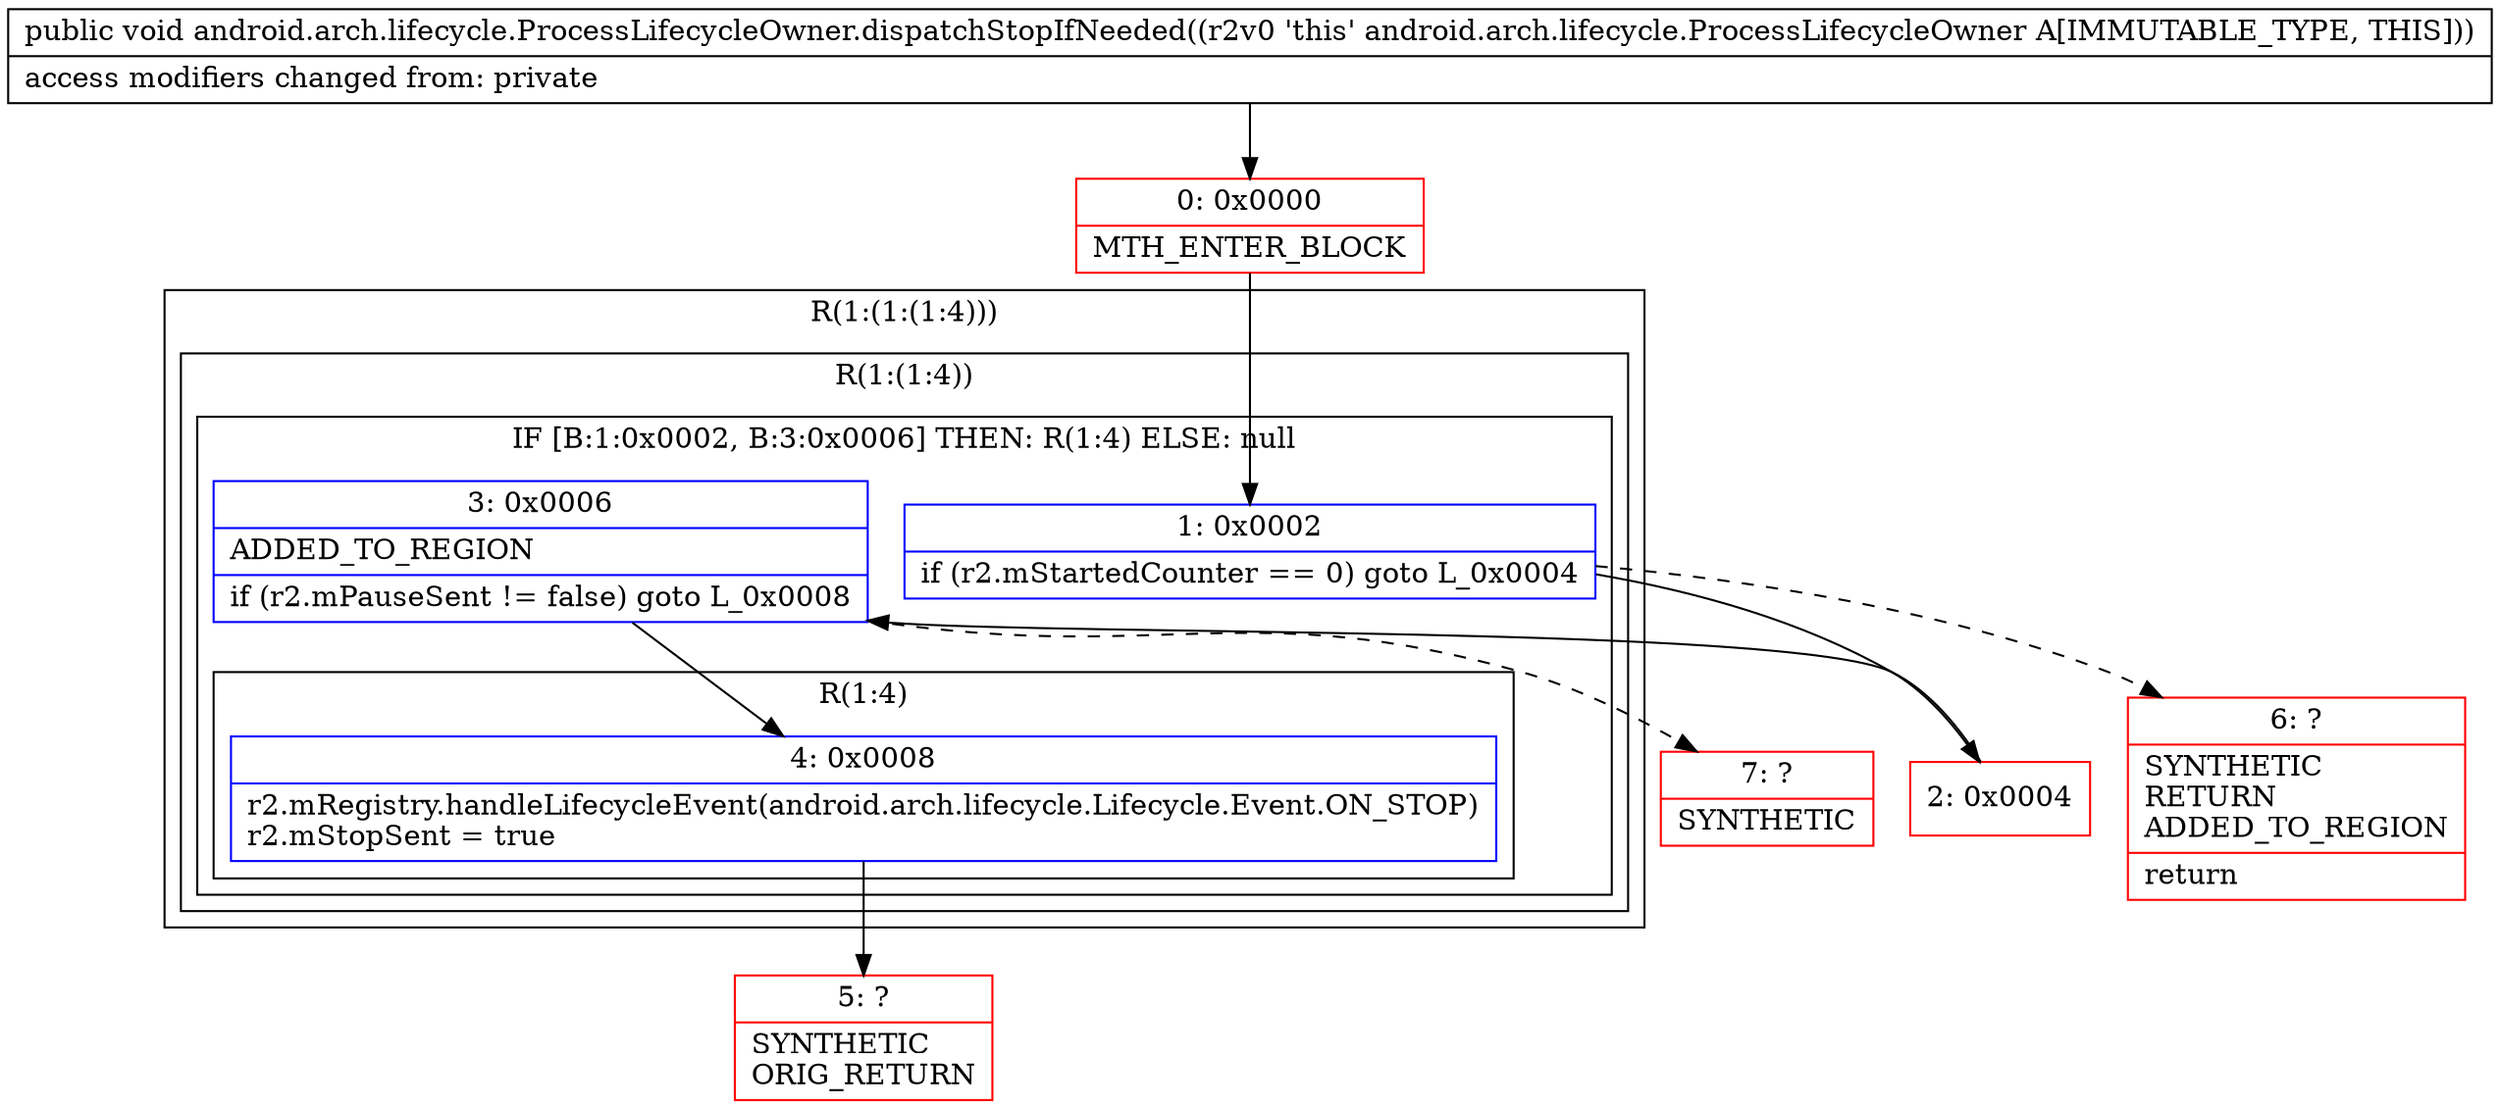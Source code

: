 digraph "CFG forandroid.arch.lifecycle.ProcessLifecycleOwner.dispatchStopIfNeeded()V" {
subgraph cluster_Region_1504495411 {
label = "R(1:(1:(1:4)))";
node [shape=record,color=blue];
subgraph cluster_Region_119219353 {
label = "R(1:(1:4))";
node [shape=record,color=blue];
subgraph cluster_IfRegion_645523957 {
label = "IF [B:1:0x0002, B:3:0x0006] THEN: R(1:4) ELSE: null";
node [shape=record,color=blue];
Node_1 [shape=record,label="{1\:\ 0x0002|if (r2.mStartedCounter == 0) goto L_0x0004\l}"];
Node_3 [shape=record,label="{3\:\ 0x0006|ADDED_TO_REGION\l|if (r2.mPauseSent != false) goto L_0x0008\l}"];
subgraph cluster_Region_97503340 {
label = "R(1:4)";
node [shape=record,color=blue];
Node_4 [shape=record,label="{4\:\ 0x0008|r2.mRegistry.handleLifecycleEvent(android.arch.lifecycle.Lifecycle.Event.ON_STOP)\lr2.mStopSent = true\l}"];
}
}
}
}
Node_0 [shape=record,color=red,label="{0\:\ 0x0000|MTH_ENTER_BLOCK\l}"];
Node_2 [shape=record,color=red,label="{2\:\ 0x0004}"];
Node_5 [shape=record,color=red,label="{5\:\ ?|SYNTHETIC\lORIG_RETURN\l}"];
Node_6 [shape=record,color=red,label="{6\:\ ?|SYNTHETIC\lRETURN\lADDED_TO_REGION\l|return\l}"];
Node_7 [shape=record,color=red,label="{7\:\ ?|SYNTHETIC\l}"];
MethodNode[shape=record,label="{public void android.arch.lifecycle.ProcessLifecycleOwner.dispatchStopIfNeeded((r2v0 'this' android.arch.lifecycle.ProcessLifecycleOwner A[IMMUTABLE_TYPE, THIS]))  | access modifiers changed from: private\l}"];
MethodNode -> Node_0;
Node_1 -> Node_2;
Node_1 -> Node_6[style=dashed];
Node_3 -> Node_4;
Node_3 -> Node_7[style=dashed];
Node_4 -> Node_5;
Node_0 -> Node_1;
Node_2 -> Node_3;
}

